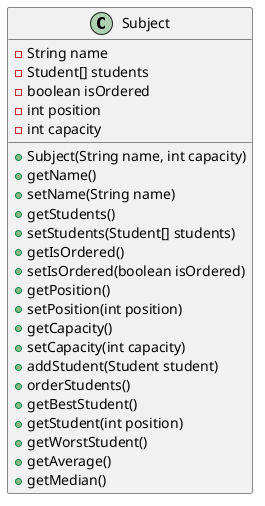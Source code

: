 @startuml
class Subject {
    - String name
    - Student[] students
    - boolean isOrdered
    - int position
    - int capacity
    + Subject(String name, int capacity)
    + getName()
    + setName(String name)
    + getStudents()
    + setStudents(Student[] students)
    + getIsOrdered()
    + setIsOrdered(boolean isOrdered)
    + getPosition()
    + setPosition(int position)
    + getCapacity()
    + setCapacity(int capacity)
    + addStudent(Student student)
    + orderStudents()
    + getBestStudent()
    + getStudent(int position)
    + getWorstStudent()
    + getAverage()
    + getMedian()
}

@enduml